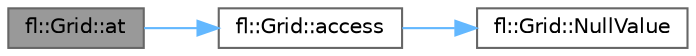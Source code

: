 digraph "fl::Grid::at"
{
 // INTERACTIVE_SVG=YES
 // LATEX_PDF_SIZE
  bgcolor="transparent";
  edge [fontname=Helvetica,fontsize=10,labelfontname=Helvetica,labelfontsize=10];
  node [fontname=Helvetica,fontsize=10,shape=box,height=0.2,width=0.4];
  rankdir="LR";
  Node1 [id="Node000001",label="fl::Grid::at",height=0.2,width=0.4,color="gray40", fillcolor="grey60", style="filled", fontcolor="black",tooltip=" "];
  Node1 -> Node2 [id="edge1_Node000001_Node000002",color="steelblue1",style="solid",tooltip=" "];
  Node2 [id="Node000002",label="fl::Grid::access",height=0.2,width=0.4,color="grey40", fillcolor="white", style="filled",URL="$d1/db9/classfl_1_1_grid_ae5b2b4ff5df2d0ed4c100b722385b359.html#ae5b2b4ff5df2d0ed4c100b722385b359",tooltip=" "];
  Node2 -> Node3 [id="edge2_Node000002_Node000003",color="steelblue1",style="solid",tooltip=" "];
  Node3 [id="Node000003",label="fl::Grid::NullValue",height=0.2,width=0.4,color="grey40", fillcolor="white", style="filled",URL="$d1/db9/classfl_1_1_grid_a84bc301f2ee14bd971267370570403f6.html#a84bc301f2ee14bd971267370570403f6",tooltip=" "];
}
